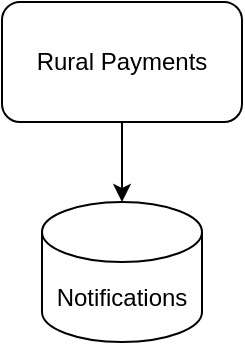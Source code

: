 <mxfile version="22.1.8" type="github">
  <diagram name="Page-1" id="dYXtfFwurcNwbzcMY37W">
    <mxGraphModel dx="1386" dy="785" grid="1" gridSize="10" guides="1" tooltips="1" connect="1" arrows="1" fold="1" page="1" pageScale="1" pageWidth="850" pageHeight="1100" math="0" shadow="0">
      <root>
        <mxCell id="0" />
        <mxCell id="1" parent="0" />
        <mxCell id="0YbZIf-yBDhTOu-SZzjd-1" value="Rural Payments" style="rounded=1;whiteSpace=wrap;html=1;verticalAlign=middle;" vertex="1" parent="1">
          <mxGeometry x="160" y="160" width="120" height="60" as="geometry" />
        </mxCell>
        <mxCell id="0YbZIf-yBDhTOu-SZzjd-2" value="Notifications" style="shape=cylinder3;whiteSpace=wrap;html=1;boundedLbl=1;backgroundOutline=1;size=15;" vertex="1" parent="1">
          <mxGeometry x="180" y="260" width="80" height="70" as="geometry" />
        </mxCell>
        <mxCell id="0YbZIf-yBDhTOu-SZzjd-3" style="edgeStyle=orthogonalEdgeStyle;rounded=0;orthogonalLoop=1;jettySize=auto;html=1;entryX=0.5;entryY=0;entryDx=0;entryDy=0;entryPerimeter=0;" edge="1" parent="1" source="0YbZIf-yBDhTOu-SZzjd-1" target="0YbZIf-yBDhTOu-SZzjd-2">
          <mxGeometry relative="1" as="geometry" />
        </mxCell>
      </root>
    </mxGraphModel>
  </diagram>
</mxfile>
